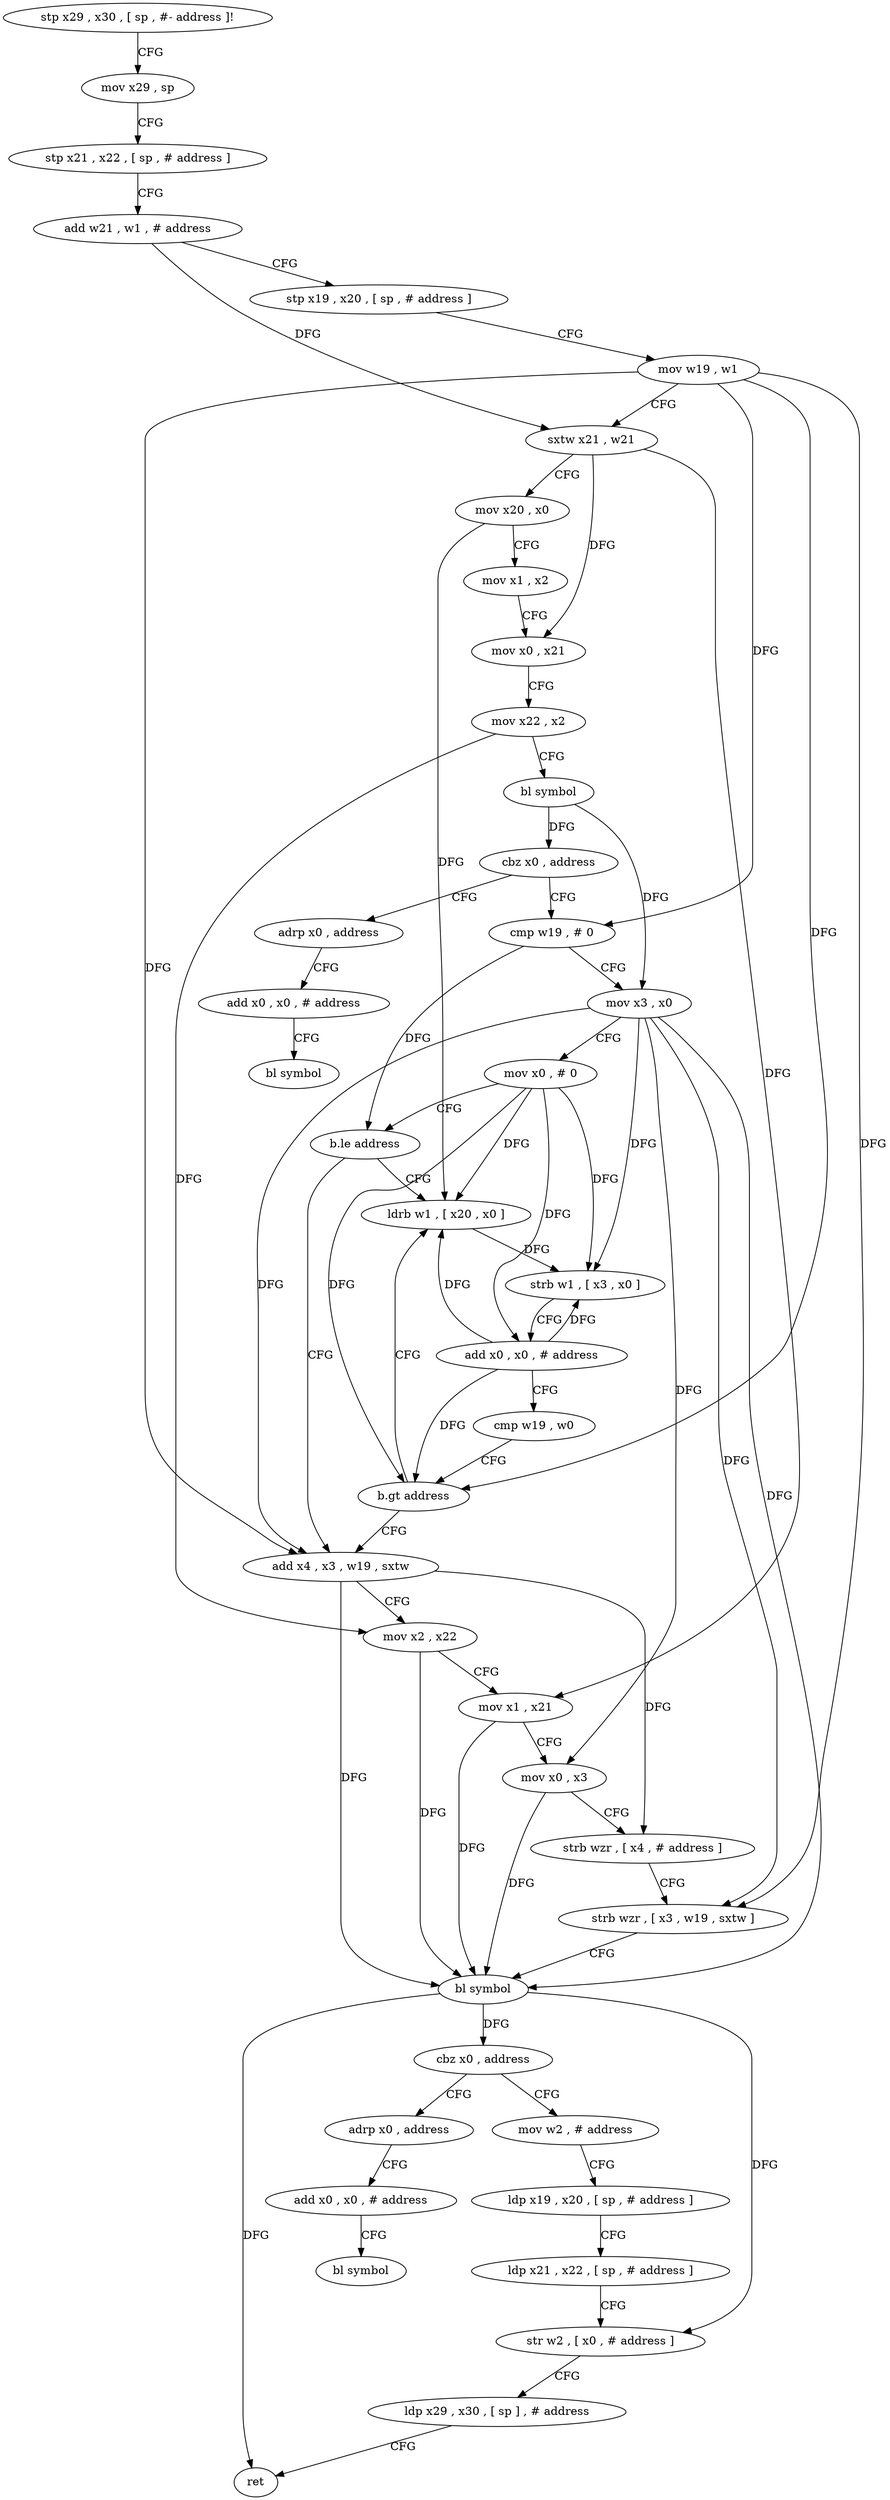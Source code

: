 digraph "func" {
"125152" [label = "stp x29 , x30 , [ sp , #- address ]!" ]
"125156" [label = "mov x29 , sp" ]
"125160" [label = "stp x21 , x22 , [ sp , # address ]" ]
"125164" [label = "add w21 , w1 , # address" ]
"125168" [label = "stp x19 , x20 , [ sp , # address ]" ]
"125172" [label = "mov w19 , w1" ]
"125176" [label = "sxtw x21 , w21" ]
"125180" [label = "mov x20 , x0" ]
"125184" [label = "mov x1 , x2" ]
"125188" [label = "mov x0 , x21" ]
"125192" [label = "mov x22 , x2" ]
"125196" [label = "bl symbol" ]
"125200" [label = "cbz x0 , address" ]
"125296" [label = "adrp x0 , address" ]
"125204" [label = "cmp w19 , # 0" ]
"125300" [label = "add x0 , x0 , # address" ]
"125304" [label = "bl symbol" ]
"125208" [label = "mov x3 , x0" ]
"125212" [label = "mov x0 , # 0" ]
"125216" [label = "b.le address" ]
"125240" [label = "add x4 , x3 , w19 , sxtw" ]
"125220" [label = "ldrb w1 , [ x20 , x0 ]" ]
"125244" [label = "mov x2 , x22" ]
"125248" [label = "mov x1 , x21" ]
"125252" [label = "mov x0 , x3" ]
"125256" [label = "strb wzr , [ x4 , # address ]" ]
"125260" [label = "strb wzr , [ x3 , w19 , sxtw ]" ]
"125264" [label = "bl symbol" ]
"125268" [label = "cbz x0 , address" ]
"125308" [label = "adrp x0 , address" ]
"125272" [label = "mov w2 , # address" ]
"125224" [label = "strb w1 , [ x3 , x0 ]" ]
"125228" [label = "add x0 , x0 , # address" ]
"125232" [label = "cmp w19 , w0" ]
"125236" [label = "b.gt address" ]
"125312" [label = "add x0 , x0 , # address" ]
"125316" [label = "bl symbol" ]
"125276" [label = "ldp x19 , x20 , [ sp , # address ]" ]
"125280" [label = "ldp x21 , x22 , [ sp , # address ]" ]
"125284" [label = "str w2 , [ x0 , # address ]" ]
"125288" [label = "ldp x29 , x30 , [ sp ] , # address" ]
"125292" [label = "ret" ]
"125152" -> "125156" [ label = "CFG" ]
"125156" -> "125160" [ label = "CFG" ]
"125160" -> "125164" [ label = "CFG" ]
"125164" -> "125168" [ label = "CFG" ]
"125164" -> "125176" [ label = "DFG" ]
"125168" -> "125172" [ label = "CFG" ]
"125172" -> "125176" [ label = "CFG" ]
"125172" -> "125204" [ label = "DFG" ]
"125172" -> "125240" [ label = "DFG" ]
"125172" -> "125260" [ label = "DFG" ]
"125172" -> "125236" [ label = "DFG" ]
"125176" -> "125180" [ label = "CFG" ]
"125176" -> "125188" [ label = "DFG" ]
"125176" -> "125248" [ label = "DFG" ]
"125180" -> "125184" [ label = "CFG" ]
"125180" -> "125220" [ label = "DFG" ]
"125184" -> "125188" [ label = "CFG" ]
"125188" -> "125192" [ label = "CFG" ]
"125192" -> "125196" [ label = "CFG" ]
"125192" -> "125244" [ label = "DFG" ]
"125196" -> "125200" [ label = "DFG" ]
"125196" -> "125208" [ label = "DFG" ]
"125200" -> "125296" [ label = "CFG" ]
"125200" -> "125204" [ label = "CFG" ]
"125296" -> "125300" [ label = "CFG" ]
"125204" -> "125208" [ label = "CFG" ]
"125204" -> "125216" [ label = "DFG" ]
"125300" -> "125304" [ label = "CFG" ]
"125208" -> "125212" [ label = "CFG" ]
"125208" -> "125240" [ label = "DFG" ]
"125208" -> "125252" [ label = "DFG" ]
"125208" -> "125260" [ label = "DFG" ]
"125208" -> "125264" [ label = "DFG" ]
"125208" -> "125224" [ label = "DFG" ]
"125212" -> "125216" [ label = "CFG" ]
"125212" -> "125220" [ label = "DFG" ]
"125212" -> "125224" [ label = "DFG" ]
"125212" -> "125228" [ label = "DFG" ]
"125212" -> "125236" [ label = "DFG" ]
"125216" -> "125240" [ label = "CFG" ]
"125216" -> "125220" [ label = "CFG" ]
"125240" -> "125244" [ label = "CFG" ]
"125240" -> "125256" [ label = "DFG" ]
"125240" -> "125264" [ label = "DFG" ]
"125220" -> "125224" [ label = "DFG" ]
"125244" -> "125248" [ label = "CFG" ]
"125244" -> "125264" [ label = "DFG" ]
"125248" -> "125252" [ label = "CFG" ]
"125248" -> "125264" [ label = "DFG" ]
"125252" -> "125256" [ label = "CFG" ]
"125252" -> "125264" [ label = "DFG" ]
"125256" -> "125260" [ label = "CFG" ]
"125260" -> "125264" [ label = "CFG" ]
"125264" -> "125268" [ label = "DFG" ]
"125264" -> "125284" [ label = "DFG" ]
"125264" -> "125292" [ label = "DFG" ]
"125268" -> "125308" [ label = "CFG" ]
"125268" -> "125272" [ label = "CFG" ]
"125308" -> "125312" [ label = "CFG" ]
"125272" -> "125276" [ label = "CFG" ]
"125224" -> "125228" [ label = "CFG" ]
"125228" -> "125232" [ label = "CFG" ]
"125228" -> "125220" [ label = "DFG" ]
"125228" -> "125224" [ label = "DFG" ]
"125228" -> "125236" [ label = "DFG" ]
"125232" -> "125236" [ label = "CFG" ]
"125236" -> "125220" [ label = "CFG" ]
"125236" -> "125240" [ label = "CFG" ]
"125312" -> "125316" [ label = "CFG" ]
"125276" -> "125280" [ label = "CFG" ]
"125280" -> "125284" [ label = "CFG" ]
"125284" -> "125288" [ label = "CFG" ]
"125288" -> "125292" [ label = "CFG" ]
}
